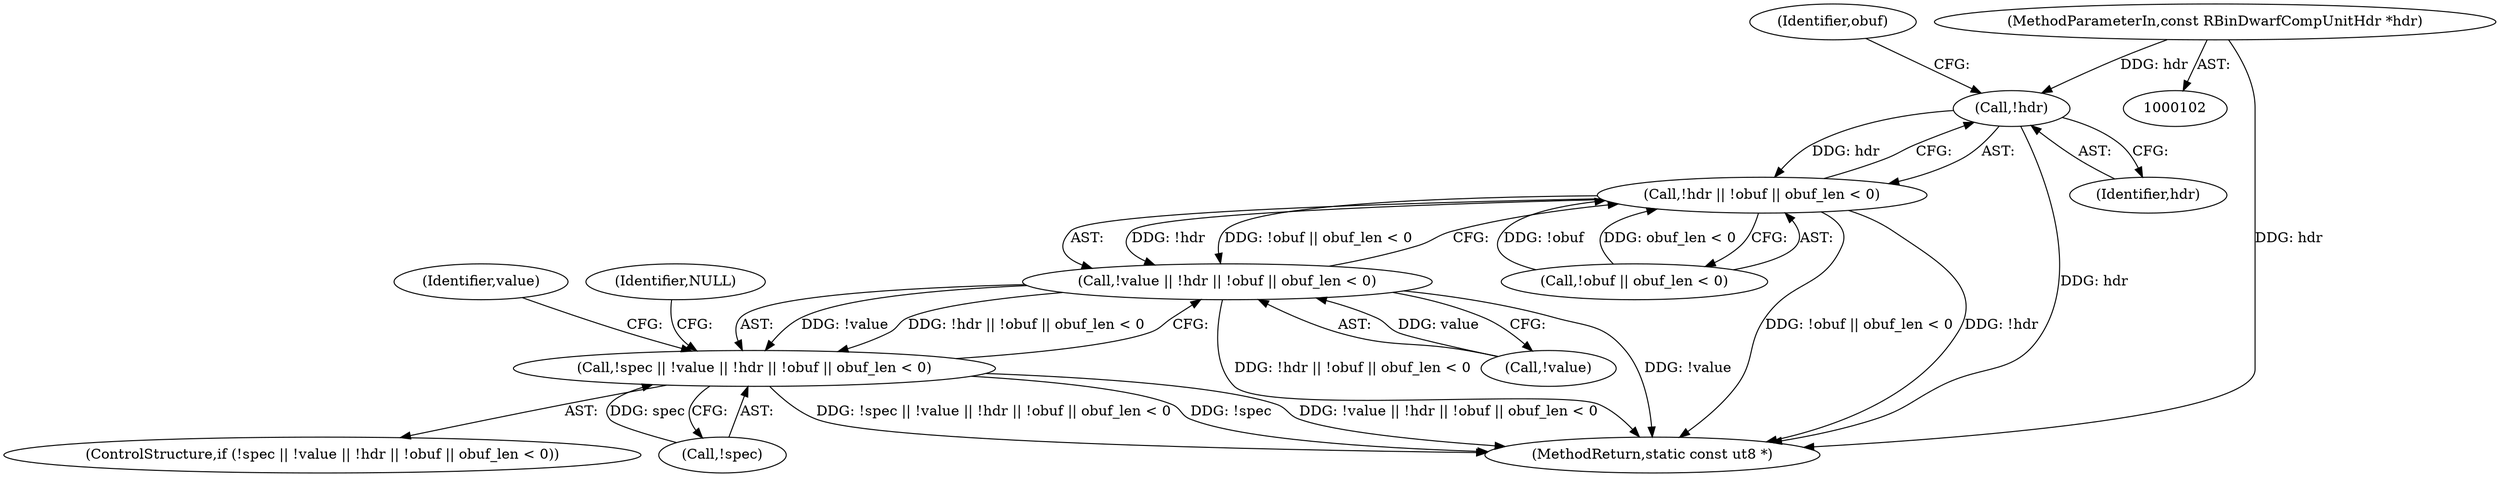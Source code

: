 digraph "0_radare2_2ca9ab45891b6ae8e32b6c28c81eebca059cbe5d_0@pointer" {
"1000130" [label="(Call,!hdr)"];
"1000107" [label="(MethodParameterIn,const RBinDwarfCompUnitHdr *hdr)"];
"1000129" [label="(Call,!hdr || !obuf || obuf_len < 0)"];
"1000126" [label="(Call,!value || !hdr || !obuf || obuf_len < 0)"];
"1000123" [label="(Call,!spec || !value || !hdr || !obuf || obuf_len < 0)"];
"1000130" [label="(Call,!hdr)"];
"1000143" [label="(Identifier,value)"];
"1000132" [label="(Call,!obuf || obuf_len < 0)"];
"1000124" [label="(Call,!spec)"];
"1000122" [label="(ControlStructure,if (!spec || !value || !hdr || !obuf || obuf_len < 0))"];
"1000107" [label="(MethodParameterIn,const RBinDwarfCompUnitHdr *hdr)"];
"1000796" [label="(MethodReturn,static const ut8 *)"];
"1000123" [label="(Call,!spec || !value || !hdr || !obuf || obuf_len < 0)"];
"1000140" [label="(Identifier,NULL)"];
"1000127" [label="(Call,!value)"];
"1000131" [label="(Identifier,hdr)"];
"1000129" [label="(Call,!hdr || !obuf || obuf_len < 0)"];
"1000134" [label="(Identifier,obuf)"];
"1000126" [label="(Call,!value || !hdr || !obuf || obuf_len < 0)"];
"1000130" -> "1000129"  [label="AST: "];
"1000130" -> "1000131"  [label="CFG: "];
"1000131" -> "1000130"  [label="AST: "];
"1000134" -> "1000130"  [label="CFG: "];
"1000129" -> "1000130"  [label="CFG: "];
"1000130" -> "1000796"  [label="DDG: hdr"];
"1000130" -> "1000129"  [label="DDG: hdr"];
"1000107" -> "1000130"  [label="DDG: hdr"];
"1000107" -> "1000102"  [label="AST: "];
"1000107" -> "1000796"  [label="DDG: hdr"];
"1000129" -> "1000126"  [label="AST: "];
"1000129" -> "1000132"  [label="CFG: "];
"1000132" -> "1000129"  [label="AST: "];
"1000126" -> "1000129"  [label="CFG: "];
"1000129" -> "1000796"  [label="DDG: !hdr"];
"1000129" -> "1000796"  [label="DDG: !obuf || obuf_len < 0"];
"1000129" -> "1000126"  [label="DDG: !hdr"];
"1000129" -> "1000126"  [label="DDG: !obuf || obuf_len < 0"];
"1000132" -> "1000129"  [label="DDG: !obuf"];
"1000132" -> "1000129"  [label="DDG: obuf_len < 0"];
"1000126" -> "1000123"  [label="AST: "];
"1000126" -> "1000127"  [label="CFG: "];
"1000127" -> "1000126"  [label="AST: "];
"1000123" -> "1000126"  [label="CFG: "];
"1000126" -> "1000796"  [label="DDG: !hdr || !obuf || obuf_len < 0"];
"1000126" -> "1000796"  [label="DDG: !value"];
"1000126" -> "1000123"  [label="DDG: !value"];
"1000126" -> "1000123"  [label="DDG: !hdr || !obuf || obuf_len < 0"];
"1000127" -> "1000126"  [label="DDG: value"];
"1000123" -> "1000122"  [label="AST: "];
"1000123" -> "1000124"  [label="CFG: "];
"1000124" -> "1000123"  [label="AST: "];
"1000140" -> "1000123"  [label="CFG: "];
"1000143" -> "1000123"  [label="CFG: "];
"1000123" -> "1000796"  [label="DDG: !value || !hdr || !obuf || obuf_len < 0"];
"1000123" -> "1000796"  [label="DDG: !spec || !value || !hdr || !obuf || obuf_len < 0"];
"1000123" -> "1000796"  [label="DDG: !spec"];
"1000124" -> "1000123"  [label="DDG: spec"];
}
